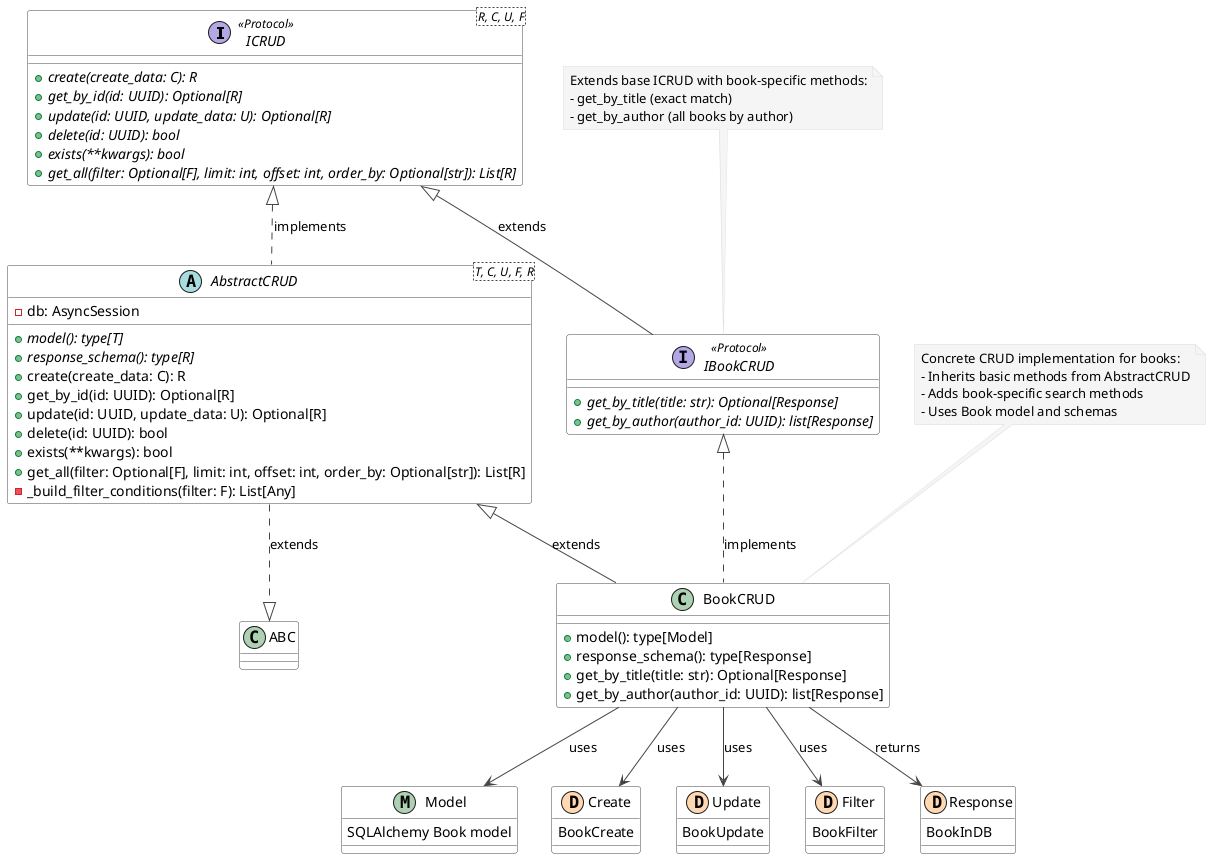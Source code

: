 @startuml Book_CRUD_Architecture

skinparam class {
    BackgroundColor White
    ArrowColor #444444
    BorderColor #444444
}

skinparam note {
    BackgroundColor #F5F5F5
    BorderColor #DDDDDD
}

' Main interfaces and abstract classes
interface ICRUD<R, C, U, F> <<Protocol>> {
    + {abstract} create(create_data: C): R
    + {abstract} get_by_id(id: UUID): Optional[R]
    + {abstract} update(id: UUID, update_data: U): Optional[R]
    + {abstract} delete(id: UUID): bool
    + {abstract} exists(**kwargs): bool
    + {abstract} get_all(filter: Optional[F], limit: int, offset: int, order_by: Optional[str]): List[R]
}

abstract class AbstractCRUD<T, C, U, F, R> {
    - db: AsyncSession
    + {abstract} model(): type[T]
    + {abstract} response_schema(): type[R]
    + create(create_data: C): R
    + get_by_id(id: UUID): Optional[R]
    + update(id: UUID, update_data: U): Optional[R]
    + delete(id: UUID): bool
    + exists(**kwargs): bool
    + get_all(filter: Optional[F], limit: int, offset: int, order_by: Optional[str]): List[R]
    - _build_filter_conditions(filter: F): List[Any]
}

' Book-specific interfaces and implementations
interface IBookCRUD <<Protocol>> {
    + {abstract} get_by_title(title: str): Optional[Response]
    + {abstract} get_by_author(author_id: UUID): list[Response]
}

class BookCRUD {
    + model(): type[Model]
    + response_schema(): type[Response]
    + get_by_title(title: str): Optional[Response]
    + get_by_author(author_id: UUID): list[Response]
}

' Relationships
AbstractCRUD .up.|> ICRUD : implements
AbstractCRUD ..|> ABC : extends

IBookCRUD -up-|> ICRUD : extends
BookCRUD -up-|> AbstractCRUD : extends
BookCRUD .up.|> IBookCRUD : implements

' Connections to models and schemas
class Model << (M,#ADD1B2) >> {
    SQLAlchemy Book model
}

class Create << (D,#FFD8B2) >> {
    BookCreate
}

class Update << (D,#FFD8B2) >> {
    BookUpdate
}

class Filter << (D,#FFD8B2) >> {
    BookFilter
}

class Response << (D,#FFD8B2) >> {
    BookInDB
}

BookCRUD --> Model : uses
BookCRUD --> Create : uses
BookCRUD --> Update : uses
BookCRUD --> Filter : uses
BookCRUD --> Response : returns

' Notes
note top of IBookCRUD
  Extends base ICRUD with book-specific methods:
  - get_by_title (exact match)
  - get_by_author (all books by author)
end note

note top of BookCRUD
  Concrete CRUD implementation for books:
  - Inherits basic methods from AbstractCRUD
  - Adds book-specific search methods
  - Uses Book model and schemas
end note

@enduml
